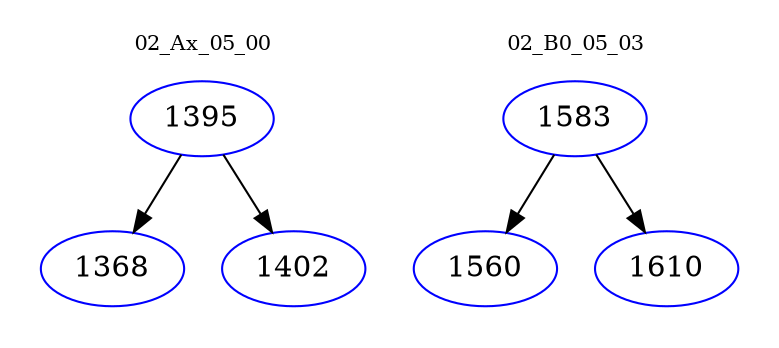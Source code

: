 digraph{
subgraph cluster_0 {
color = white
label = "02_Ax_05_00";
fontsize=10;
T0_1395 [label="1395", color="blue"]
T0_1395 -> T0_1368 [color="black"]
T0_1368 [label="1368", color="blue"]
T0_1395 -> T0_1402 [color="black"]
T0_1402 [label="1402", color="blue"]
}
subgraph cluster_1 {
color = white
label = "02_B0_05_03";
fontsize=10;
T1_1583 [label="1583", color="blue"]
T1_1583 -> T1_1560 [color="black"]
T1_1560 [label="1560", color="blue"]
T1_1583 -> T1_1610 [color="black"]
T1_1610 [label="1610", color="blue"]
}
}
